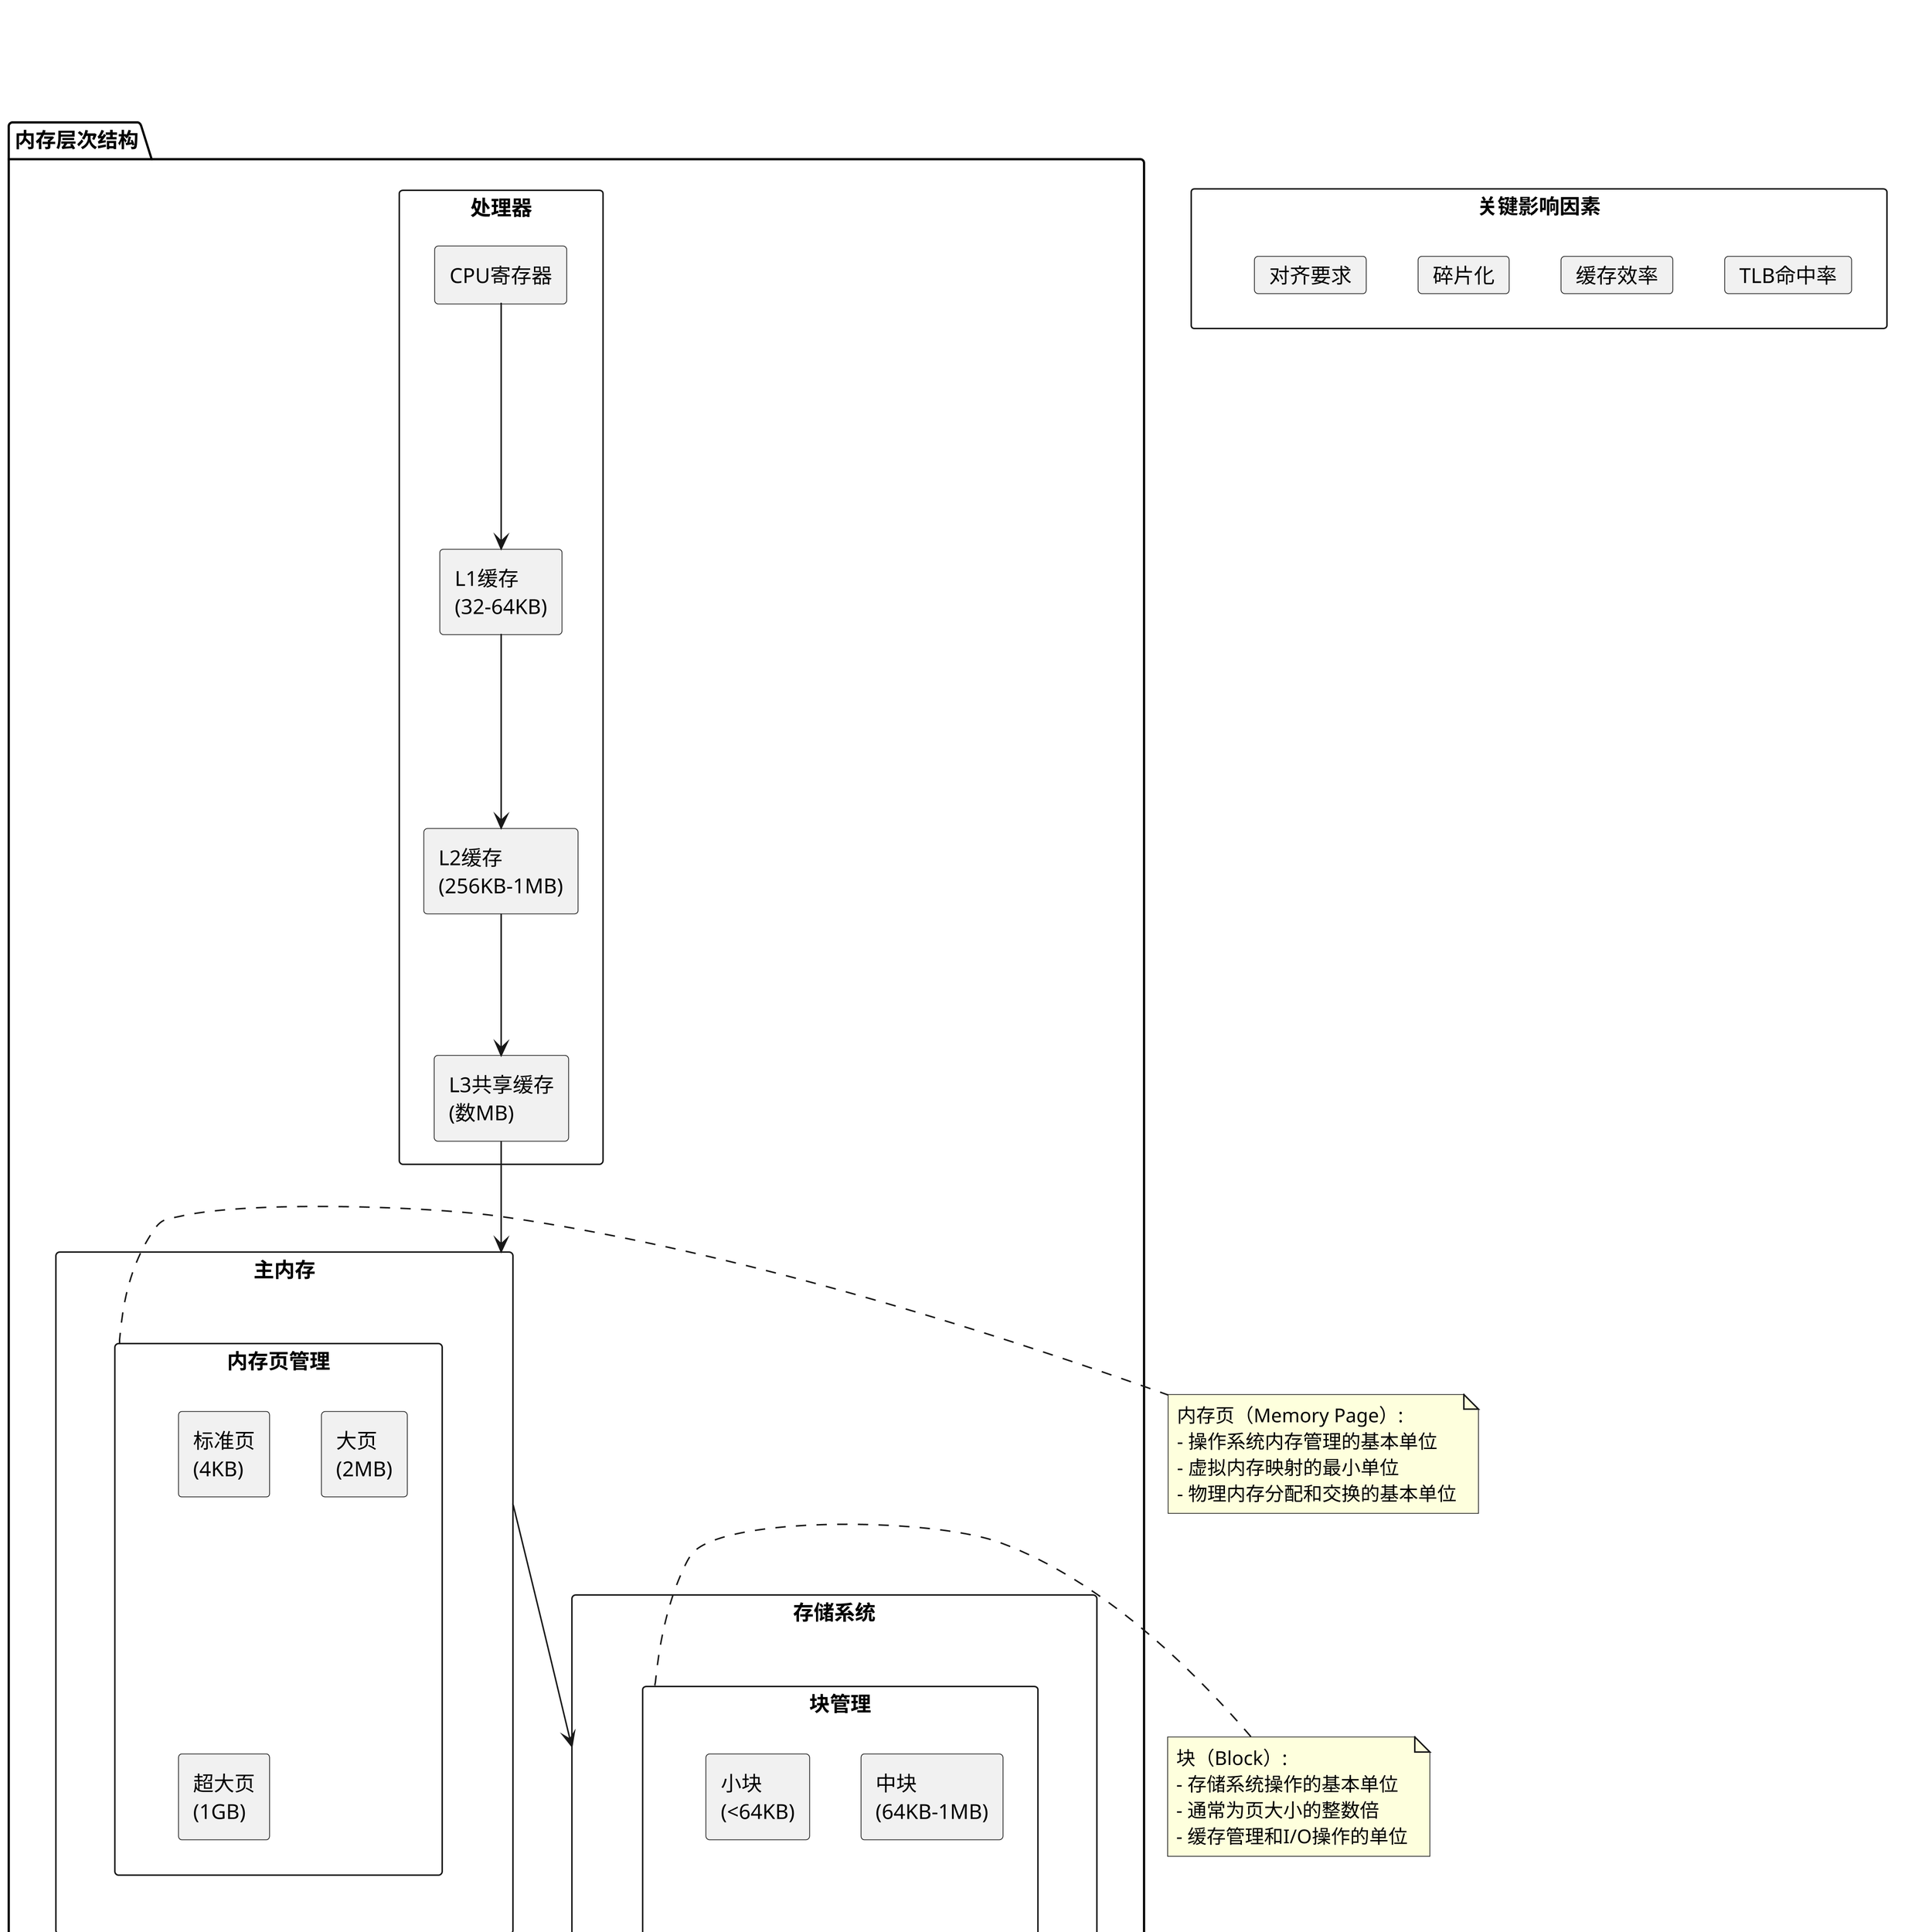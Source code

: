 @startuml block_page_memory
title 块和页对内存分配的影响

' 定义样式
skinparam dpi 300
skinparam defaultFontName "Microsoft YaHei"

' 总体内存层次
package "内存层次结构" as MemoryHierarchy {
    rectangle "处理器" as Processor {
        rectangle "CPU寄存器" as Register
        rectangle "L1缓存\n(32-64KB)" as L1Cache
        rectangle "L2缓存\n(256KB-1MB)" as L2Cache
        rectangle "L3共享缓存\n(数MB)" as L3Cache
    }
    
    rectangle "主内存" as MainMemory {
        rectangle "内存页管理" as PageManagement {
            rectangle "标准页\n(4KB)" as StdPage
            rectangle "大页\n(2MB)" as LargePage
            rectangle "超大页\n(1GB)" as HugePage
        }
    }
    
    rectangle "存储系统" as StorageSystem {
        rectangle "块管理" as BlockManagement {
            rectangle "小块\n(<64KB)" as SmallBlock
            rectangle "中块\n(64KB-1MB)" as MediumBlock
            rectangle "大块\n(>1MB)" as LargeBlock
        }
    }
}

' 内存分配层次关系
Register -down-> L1Cache
L1Cache -down-> L2Cache
L2Cache -down-> L3Cache
L3Cache -down-> MainMemory
MainMemory -down-> StorageSystem

' 块和页的关系
note right of PageManagement
  内存页（Memory Page）:
  - 操作系统内存管理的基本单位
  - 虚拟内存映射的最小单位
  - 物理内存分配和交换的基本单位
end note

note right of BlockManagement
  块（Block）:
  - 存储系统操作的基本单位
  - 通常为页大小的整数倍
  - 缓存管理和I/O操作的单位
end note

' 块和页的映射关系
rectangle "块与页映射关系" as BlockPageMapping {
    rectangle "小对象映射" as SmallObjMapping {
        rectangle "对象1" as Obj1
        rectangle "对象2" as Obj2
        rectangle "..." as ObjMore
    }
    
    rectangle "页面" as Page {
        rectangle "页内碎片" as InternalFrag
    }
    
    rectangle "多页块" as MultiPageBlock {
        rectangle "页1" as Page1
        rectangle "页2" as Page2
        rectangle "页3" as Page3
    }
}

' 不同对象分配策略
rectangle "对象分配策略" as AllocStrategy {
    card "微/小对象 (<256B)" as TinyObj
    card "中等对象 (256B-4KB)" as MediumObj
    card "大对象 (>4KB)" as LargeObj
    
    TinyObj --> SmallObjMapping : "对象池/Slab分配"
    MediumObj --> Page : "页内分配"
    LargeObj --> MultiPageBlock : "多页分配"
}

' 关键挑战和影响
rectangle "关键影响因素" as KeyFactors {
    card "对齐要求" as Alignment
    card "碎片化" as Fragmentation
    card "缓存效率" as CacheEfficiency
    card "TLB命中率" as TLBHitRate
    
    Alignment -[hidden]right-> Fragmentation
    Fragmentation -[hidden]right-> CacheEfficiency
    CacheEfficiency -[hidden]right-> TLBHitRate
}

' 性能指标
rectangle "性能权衡" as PerformanceTradeoff {
    card "内存利用率" as MemoryUtilization
    card "分配/释放速度" as AllocSpeed
    card "访问效率" as AccessEfficiency
    
    MemoryUtilization <--> AllocSpeed : "相互制约"
    AllocSpeed <--> AccessEfficiency : "相互制约" 
    AccessEfficiency <--> MemoryUtilization : "相互制约"
}

' 大块与小块比较
rectangle "块大小影响" as BlockSizeImpact {
    card "小块影响:" as SmallBlockImpact
    card "- 较低内部碎片" as LowIntFrag
    card "- 较高管理开销" as HighMgmtOverhead
    card "- 较精细访问粒度" as FineGrained
    
    card "大块影响:" as LargeBlockImpact
    card "- 较高批处理效率" as HighBatchEff
    card "- 较好顺序读写性能" as GoodSeqPerf
    card "- 较高预读效率" as HighPrefetchEff
}

' 现代系统中的应用
rectangle "现代系统应用" as ModernSysApps {
    card "LSM树存储" as LSMTree
    card "缓存系统" as CacheSystem
    card "内存池实现" as MemPoolImpl
    
    note bottom of LSMTree
      不同层使用不同块大小
      适应不同更新频率
    end note
    
    note bottom of CacheSystem
      多级缓存块大小策略
      热数据用小块，冷数据用大块
    end note
    
    note bottom of MemPoolImpl
      对象大小分级
      生命周期管理
      碎片整理策略
    end note
}

' 优化建议
note bottom of PerformanceTradeoff
  最佳实践:
  1. 了解硬件特性(缓存行、TLB、页面大小)
  2. 测量实际负载性能
  3. 动态适应工作负载变化
  4. 全局而非局部优化
  5. 避免过度优化，寻找"足够好"的方案
end note

' 连接主要概念
KeyFactors -[hidden]right-> PerformanceTradeoff
PerformanceTradeoff -[hidden]down-> BlockSizeImpact
BlockSizeImpact -[hidden]down-> ModernSysApps

@enduml 